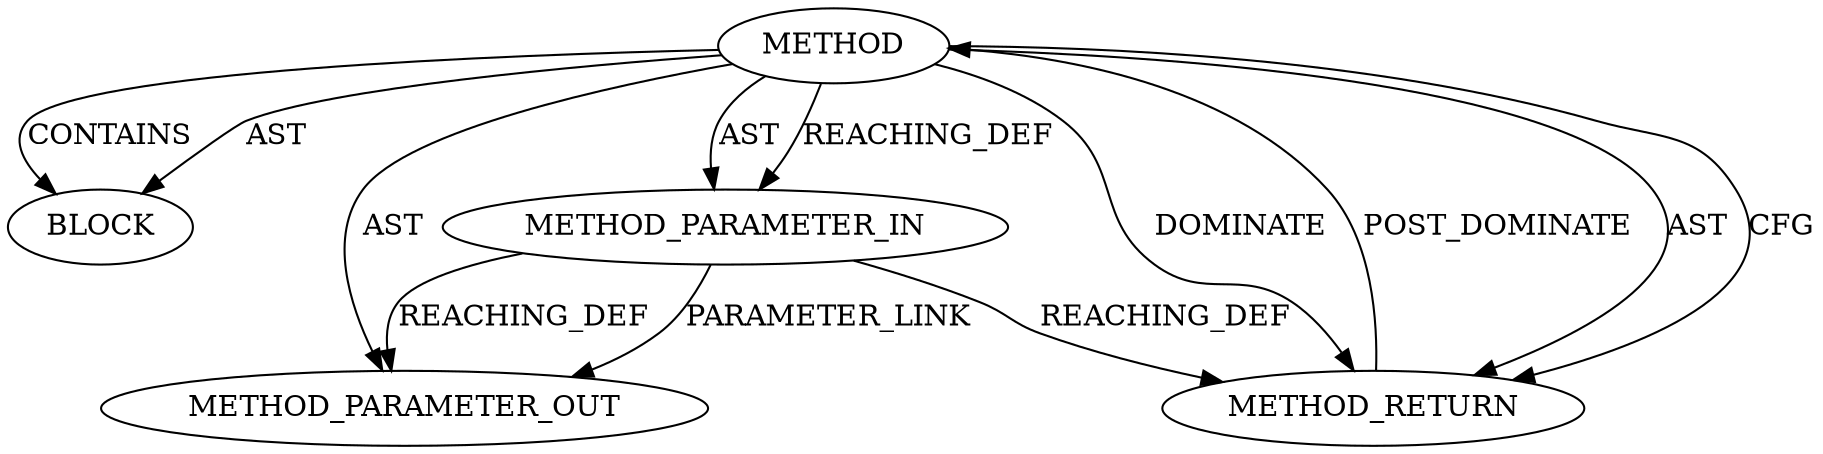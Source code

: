 digraph {
  719 [label=BLOCK ORDER=1 ARGUMENT_INDEX=1 CODE="<empty>" TYPE_FULL_NAME="ANY"]
  717 [label=METHOD AST_PARENT_TYPE="NAMESPACE_BLOCK" AST_PARENT_FULL_NAME="<global>" ORDER=0 CODE="<empty>" FULL_NAME="EVP_MD_type" IS_EXTERNAL=true FILENAME="<empty>" SIGNATURE="" NAME="EVP_MD_type"]
  718 [label=METHOD_PARAMETER_IN ORDER=1 CODE="p1" IS_VARIADIC=false TYPE_FULL_NAME="ANY" EVALUATION_STRATEGY="BY_VALUE" INDEX=1 NAME="p1"]
  720 [label=METHOD_RETURN ORDER=2 CODE="RET" TYPE_FULL_NAME="ANY" EVALUATION_STRATEGY="BY_VALUE"]
  927 [label=METHOD_PARAMETER_OUT ORDER=1 CODE="p1" IS_VARIADIC=false TYPE_FULL_NAME="ANY" EVALUATION_STRATEGY="BY_VALUE" INDEX=1 NAME="p1"]
  717 -> 718 [label=REACHING_DEF VARIABLE=""]
  718 -> 927 [label=PARAMETER_LINK ]
  717 -> 720 [label=AST ]
  718 -> 927 [label=REACHING_DEF VARIABLE="p1"]
  717 -> 927 [label=AST ]
  717 -> 720 [label=CFG ]
  717 -> 720 [label=DOMINATE ]
  718 -> 720 [label=REACHING_DEF VARIABLE="p1"]
  720 -> 717 [label=POST_DOMINATE ]
  717 -> 718 [label=AST ]
  717 -> 719 [label=AST ]
  717 -> 719 [label=CONTAINS ]
}
